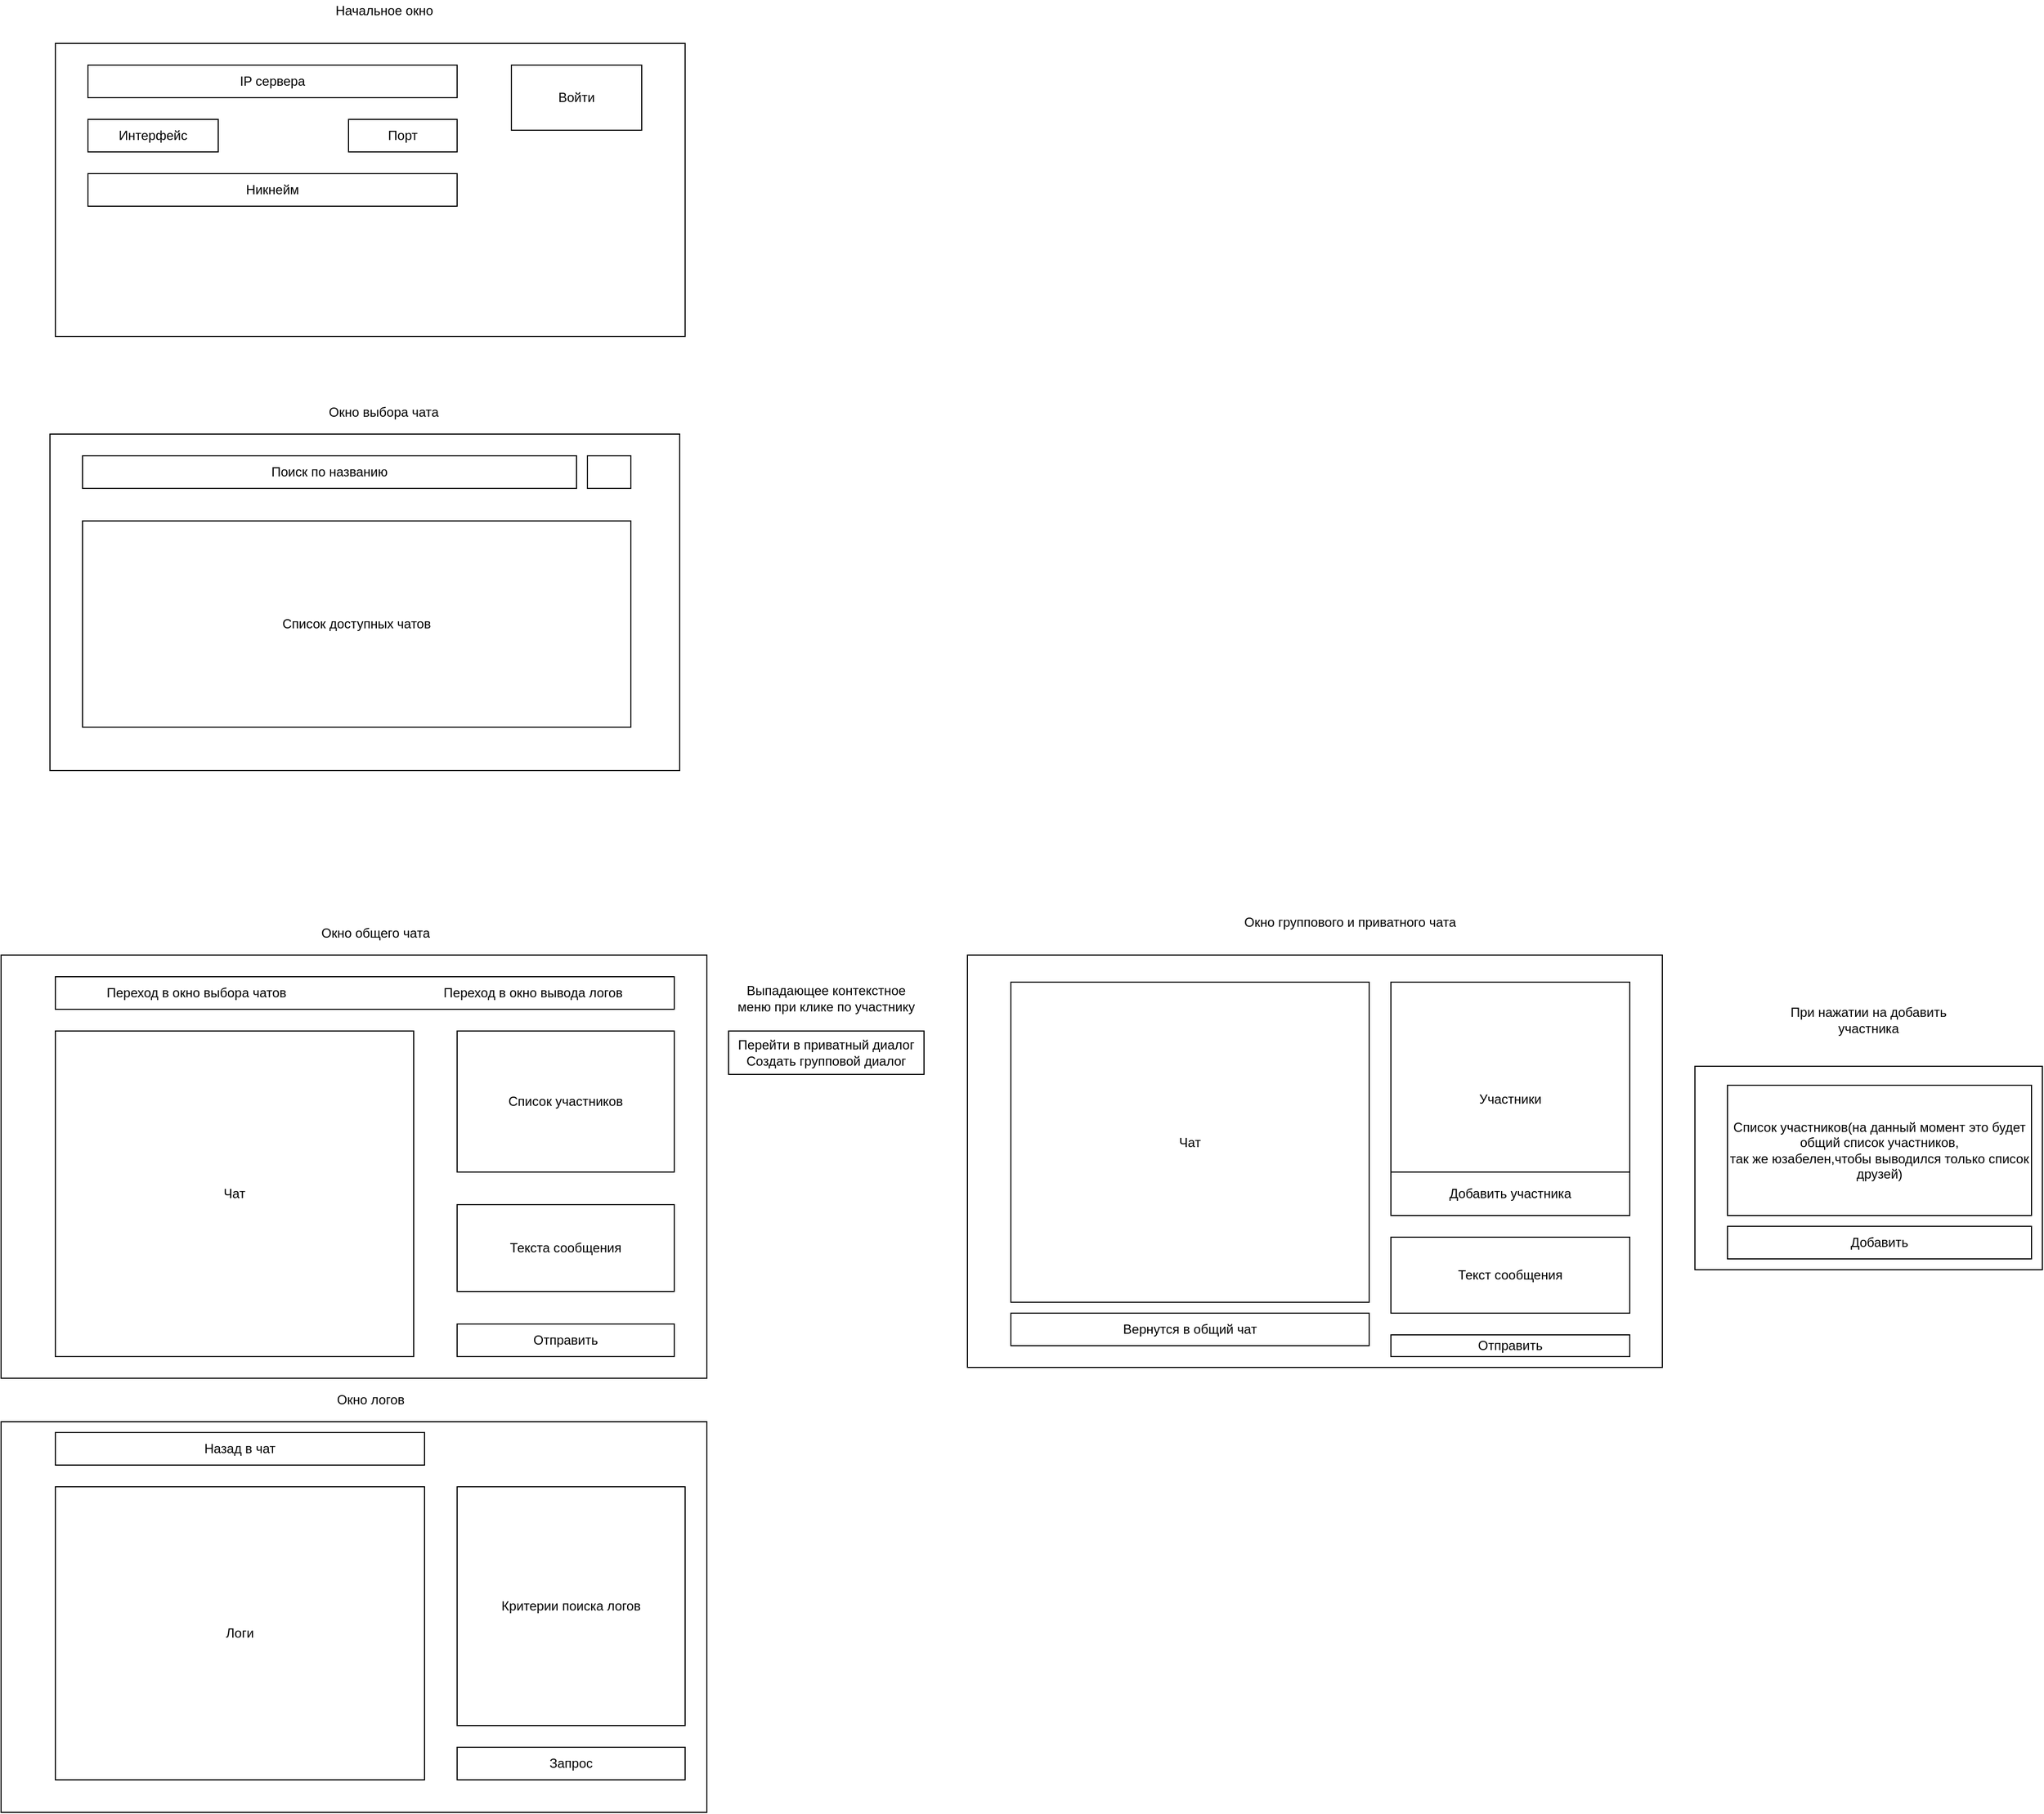 <mxfile version="13.7.9" type="device"><diagram id="wnr5YtWlmIA24wQY-2Is" name="Page-1"><mxGraphModel dx="1024" dy="1701" grid="1" gridSize="10" guides="1" tooltips="1" connect="1" arrows="1" fold="1" page="1" pageScale="1" pageWidth="850" pageHeight="1100" math="0" shadow="0"><root><mxCell id="0"/><mxCell id="1" parent="0"/><mxCell id="wBeOvbji313XRPiUMm1D-1" value="" style="rounded=0;whiteSpace=wrap;html=1;" vertex="1" parent="1"><mxGeometry x="80" width="650" height="390" as="geometry"/></mxCell><mxCell id="wBeOvbji313XRPiUMm1D-2" value="Чат" style="rounded=0;whiteSpace=wrap;html=1;" vertex="1" parent="1"><mxGeometry x="130" y="70" width="330" height="300" as="geometry"/></mxCell><mxCell id="wBeOvbji313XRPiUMm1D-3" value="Список участников" style="rounded=0;whiteSpace=wrap;html=1;" vertex="1" parent="1"><mxGeometry x="500" y="70" width="200" height="130" as="geometry"/></mxCell><mxCell id="wBeOvbji313XRPiUMm1D-4" value="Текста сообщения" style="rounded=0;whiteSpace=wrap;html=1;" vertex="1" parent="1"><mxGeometry x="500" y="230" width="200" height="80" as="geometry"/></mxCell><mxCell id="wBeOvbji313XRPiUMm1D-5" value="Отправить" style="rounded=0;whiteSpace=wrap;html=1;" vertex="1" parent="1"><mxGeometry x="500" y="340" width="200" height="30" as="geometry"/></mxCell><mxCell id="wBeOvbji313XRPiUMm1D-6" value="Окно общего чата" style="text;html=1;strokeColor=none;fillColor=none;align=center;verticalAlign=middle;whiteSpace=wrap;rounded=0;" vertex="1" parent="1"><mxGeometry x="340" y="-30" width="170" height="20" as="geometry"/></mxCell><mxCell id="wBeOvbji313XRPiUMm1D-7" value="" style="rounded=0;whiteSpace=wrap;html=1;" vertex="1" parent="1"><mxGeometry x="130" y="20" width="570" height="30" as="geometry"/></mxCell><mxCell id="wBeOvbji313XRPiUMm1D-8" value="Переход в окно выбора чатов" style="text;html=1;strokeColor=none;fillColor=none;align=center;verticalAlign=middle;whiteSpace=wrap;rounded=0;" vertex="1" parent="1"><mxGeometry x="150" y="25" width="220" height="20" as="geometry"/></mxCell><mxCell id="wBeOvbji313XRPiUMm1D-9" value="Переход в окно вывода логов" style="text;html=1;strokeColor=none;fillColor=none;align=center;verticalAlign=middle;whiteSpace=wrap;rounded=0;" vertex="1" parent="1"><mxGeometry x="460" y="25" width="220" height="20" as="geometry"/></mxCell><mxCell id="wBeOvbji313XRPiUMm1D-10" value="" style="rounded=0;whiteSpace=wrap;html=1;" vertex="1" parent="1"><mxGeometry x="80" y="430" width="650" height="360" as="geometry"/></mxCell><mxCell id="wBeOvbji313XRPiUMm1D-11" value="Логи" style="rounded=0;whiteSpace=wrap;html=1;" vertex="1" parent="1"><mxGeometry x="130" y="490" width="340" height="270" as="geometry"/></mxCell><mxCell id="wBeOvbji313XRPiUMm1D-12" value="Критерии поиска логов" style="rounded=0;whiteSpace=wrap;html=1;" vertex="1" parent="1"><mxGeometry x="500" y="490" width="210" height="220" as="geometry"/></mxCell><mxCell id="wBeOvbji313XRPiUMm1D-13" value="Запрос" style="rounded=0;whiteSpace=wrap;html=1;" vertex="1" parent="1"><mxGeometry x="500" y="730" width="210" height="30" as="geometry"/></mxCell><mxCell id="wBeOvbji313XRPiUMm1D-14" value="Назад в чат" style="rounded=0;whiteSpace=wrap;html=1;" vertex="1" parent="1"><mxGeometry x="130" y="440" width="340" height="30" as="geometry"/></mxCell><mxCell id="wBeOvbji313XRPiUMm1D-15" value="" style="rounded=0;whiteSpace=wrap;html=1;" vertex="1" parent="1"><mxGeometry x="130" y="-840" width="580" height="270" as="geometry"/></mxCell><mxCell id="wBeOvbji313XRPiUMm1D-16" value="Окно логов" style="text;html=1;strokeColor=none;fillColor=none;align=center;verticalAlign=middle;whiteSpace=wrap;rounded=0;" vertex="1" parent="1"><mxGeometry x="377.5" y="400" width="85" height="20" as="geometry"/></mxCell><mxCell id="wBeOvbji313XRPiUMm1D-17" value="IP сервера" style="rounded=0;whiteSpace=wrap;html=1;" vertex="1" parent="1"><mxGeometry x="160" y="-820" width="340" height="30" as="geometry"/></mxCell><mxCell id="wBeOvbji313XRPiUMm1D-18" value="Порт" style="rounded=0;whiteSpace=wrap;html=1;" vertex="1" parent="1"><mxGeometry x="400" y="-770" width="100" height="30" as="geometry"/></mxCell><mxCell id="wBeOvbji313XRPiUMm1D-19" value="Никнейм" style="rounded=0;whiteSpace=wrap;html=1;" vertex="1" parent="1"><mxGeometry x="160" y="-720" width="340" height="30" as="geometry"/></mxCell><mxCell id="wBeOvbji313XRPiUMm1D-20" value="Войти" style="rounded=0;whiteSpace=wrap;html=1;" vertex="1" parent="1"><mxGeometry x="550" y="-820" width="120" height="60" as="geometry"/></mxCell><mxCell id="wBeOvbji313XRPiUMm1D-21" value="Интерфейс" style="rounded=0;whiteSpace=wrap;html=1;" vertex="1" parent="1"><mxGeometry x="160" y="-770" width="120" height="30" as="geometry"/></mxCell><mxCell id="wBeOvbji313XRPiUMm1D-22" value="" style="rounded=0;whiteSpace=wrap;html=1;" vertex="1" parent="1"><mxGeometry x="125" y="-480" width="580" height="310" as="geometry"/></mxCell><mxCell id="wBeOvbji313XRPiUMm1D-23" value="Начальное окно" style="text;html=1;strokeColor=none;fillColor=none;align=center;verticalAlign=middle;whiteSpace=wrap;rounded=0;" vertex="1" parent="1"><mxGeometry x="377.5" y="-880" width="110" height="20" as="geometry"/></mxCell><mxCell id="wBeOvbji313XRPiUMm1D-24" value="Окно выбора чата" style="text;html=1;strokeColor=none;fillColor=none;align=center;verticalAlign=middle;whiteSpace=wrap;rounded=0;" vertex="1" parent="1"><mxGeometry x="380" y="-510" width="105" height="20" as="geometry"/></mxCell><mxCell id="wBeOvbji313XRPiUMm1D-25" value="Список доступных чатов" style="rounded=0;whiteSpace=wrap;html=1;" vertex="1" parent="1"><mxGeometry x="155" y="-400" width="505" height="190" as="geometry"/></mxCell><mxCell id="wBeOvbji313XRPiUMm1D-26" value="Поиск по названию" style="rounded=0;whiteSpace=wrap;html=1;" vertex="1" parent="1"><mxGeometry x="155" y="-460" width="455" height="30" as="geometry"/></mxCell><mxCell id="wBeOvbji313XRPiUMm1D-27" value="" style="rounded=0;whiteSpace=wrap;html=1;" vertex="1" parent="1"><mxGeometry x="620" y="-460" width="40" height="30" as="geometry"/></mxCell><mxCell id="wBeOvbji313XRPiUMm1D-28" value="Перейти в приватный диалог&lt;br&gt;Создать групповой диалог" style="rounded=0;whiteSpace=wrap;html=1;" vertex="1" parent="1"><mxGeometry x="750" y="70" width="180" height="40" as="geometry"/></mxCell><mxCell id="wBeOvbji313XRPiUMm1D-29" value="Выпадающее контекстное меню при клике по участнику" style="text;html=1;strokeColor=none;fillColor=none;align=center;verticalAlign=middle;whiteSpace=wrap;rounded=0;" vertex="1" parent="1"><mxGeometry x="750" y="30" width="180" height="20" as="geometry"/></mxCell><mxCell id="wBeOvbji313XRPiUMm1D-30" value="" style="rounded=0;whiteSpace=wrap;html=1;" vertex="1" parent="1"><mxGeometry x="970" width="640" height="380" as="geometry"/></mxCell><mxCell id="wBeOvbji313XRPiUMm1D-31" value="Чат" style="rounded=0;whiteSpace=wrap;html=1;" vertex="1" parent="1"><mxGeometry x="1010" y="25" width="330" height="295" as="geometry"/></mxCell><mxCell id="wBeOvbji313XRPiUMm1D-32" value="Участники" style="rounded=0;whiteSpace=wrap;html=1;" vertex="1" parent="1"><mxGeometry x="1360" y="25" width="220" height="215" as="geometry"/></mxCell><mxCell id="wBeOvbji313XRPiUMm1D-33" value="Добавить участника" style="rounded=0;whiteSpace=wrap;html=1;" vertex="1" parent="1"><mxGeometry x="1360" y="200" width="220" height="40" as="geometry"/></mxCell><mxCell id="wBeOvbji313XRPiUMm1D-34" value="Окно группового и приватного чата" style="text;html=1;strokeColor=none;fillColor=none;align=center;verticalAlign=middle;whiteSpace=wrap;rounded=0;" vertex="1" parent="1"><mxGeometry x="1210" y="-40" width="225" height="20" as="geometry"/></mxCell><mxCell id="wBeOvbji313XRPiUMm1D-35" value="Текст сообщения" style="rounded=0;whiteSpace=wrap;html=1;" vertex="1" parent="1"><mxGeometry x="1360" y="260" width="220" height="70" as="geometry"/></mxCell><mxCell id="wBeOvbji313XRPiUMm1D-36" value="Отправить" style="rounded=0;whiteSpace=wrap;html=1;" vertex="1" parent="1"><mxGeometry x="1360" y="350" width="220" height="20" as="geometry"/></mxCell><mxCell id="wBeOvbji313XRPiUMm1D-37" value="Вернутся в общий чат" style="rounded=0;whiteSpace=wrap;html=1;" vertex="1" parent="1"><mxGeometry x="1010" y="330" width="330" height="30" as="geometry"/></mxCell><mxCell id="wBeOvbji313XRPiUMm1D-38" value="" style="rounded=0;whiteSpace=wrap;html=1;" vertex="1" parent="1"><mxGeometry x="1640" y="102.5" width="320" height="187.5" as="geometry"/></mxCell><mxCell id="wBeOvbji313XRPiUMm1D-39" value="При нажатии на добавить участника" style="text;html=1;strokeColor=none;fillColor=none;align=center;verticalAlign=middle;whiteSpace=wrap;rounded=0;" vertex="1" parent="1"><mxGeometry x="1715" y="50" width="170" height="20" as="geometry"/></mxCell><mxCell id="wBeOvbji313XRPiUMm1D-40" value="Список участников(на данный момент это будет общий список участников,&lt;br&gt;так же юзабелен,чтобы выводился только список друзей)" style="rounded=0;whiteSpace=wrap;html=1;" vertex="1" parent="1"><mxGeometry x="1670" y="120" width="280" height="120" as="geometry"/></mxCell><mxCell id="wBeOvbji313XRPiUMm1D-42" value="Добавить" style="rounded=0;whiteSpace=wrap;html=1;" vertex="1" parent="1"><mxGeometry x="1670" y="250" width="280" height="30" as="geometry"/></mxCell></root></mxGraphModel></diagram></mxfile>